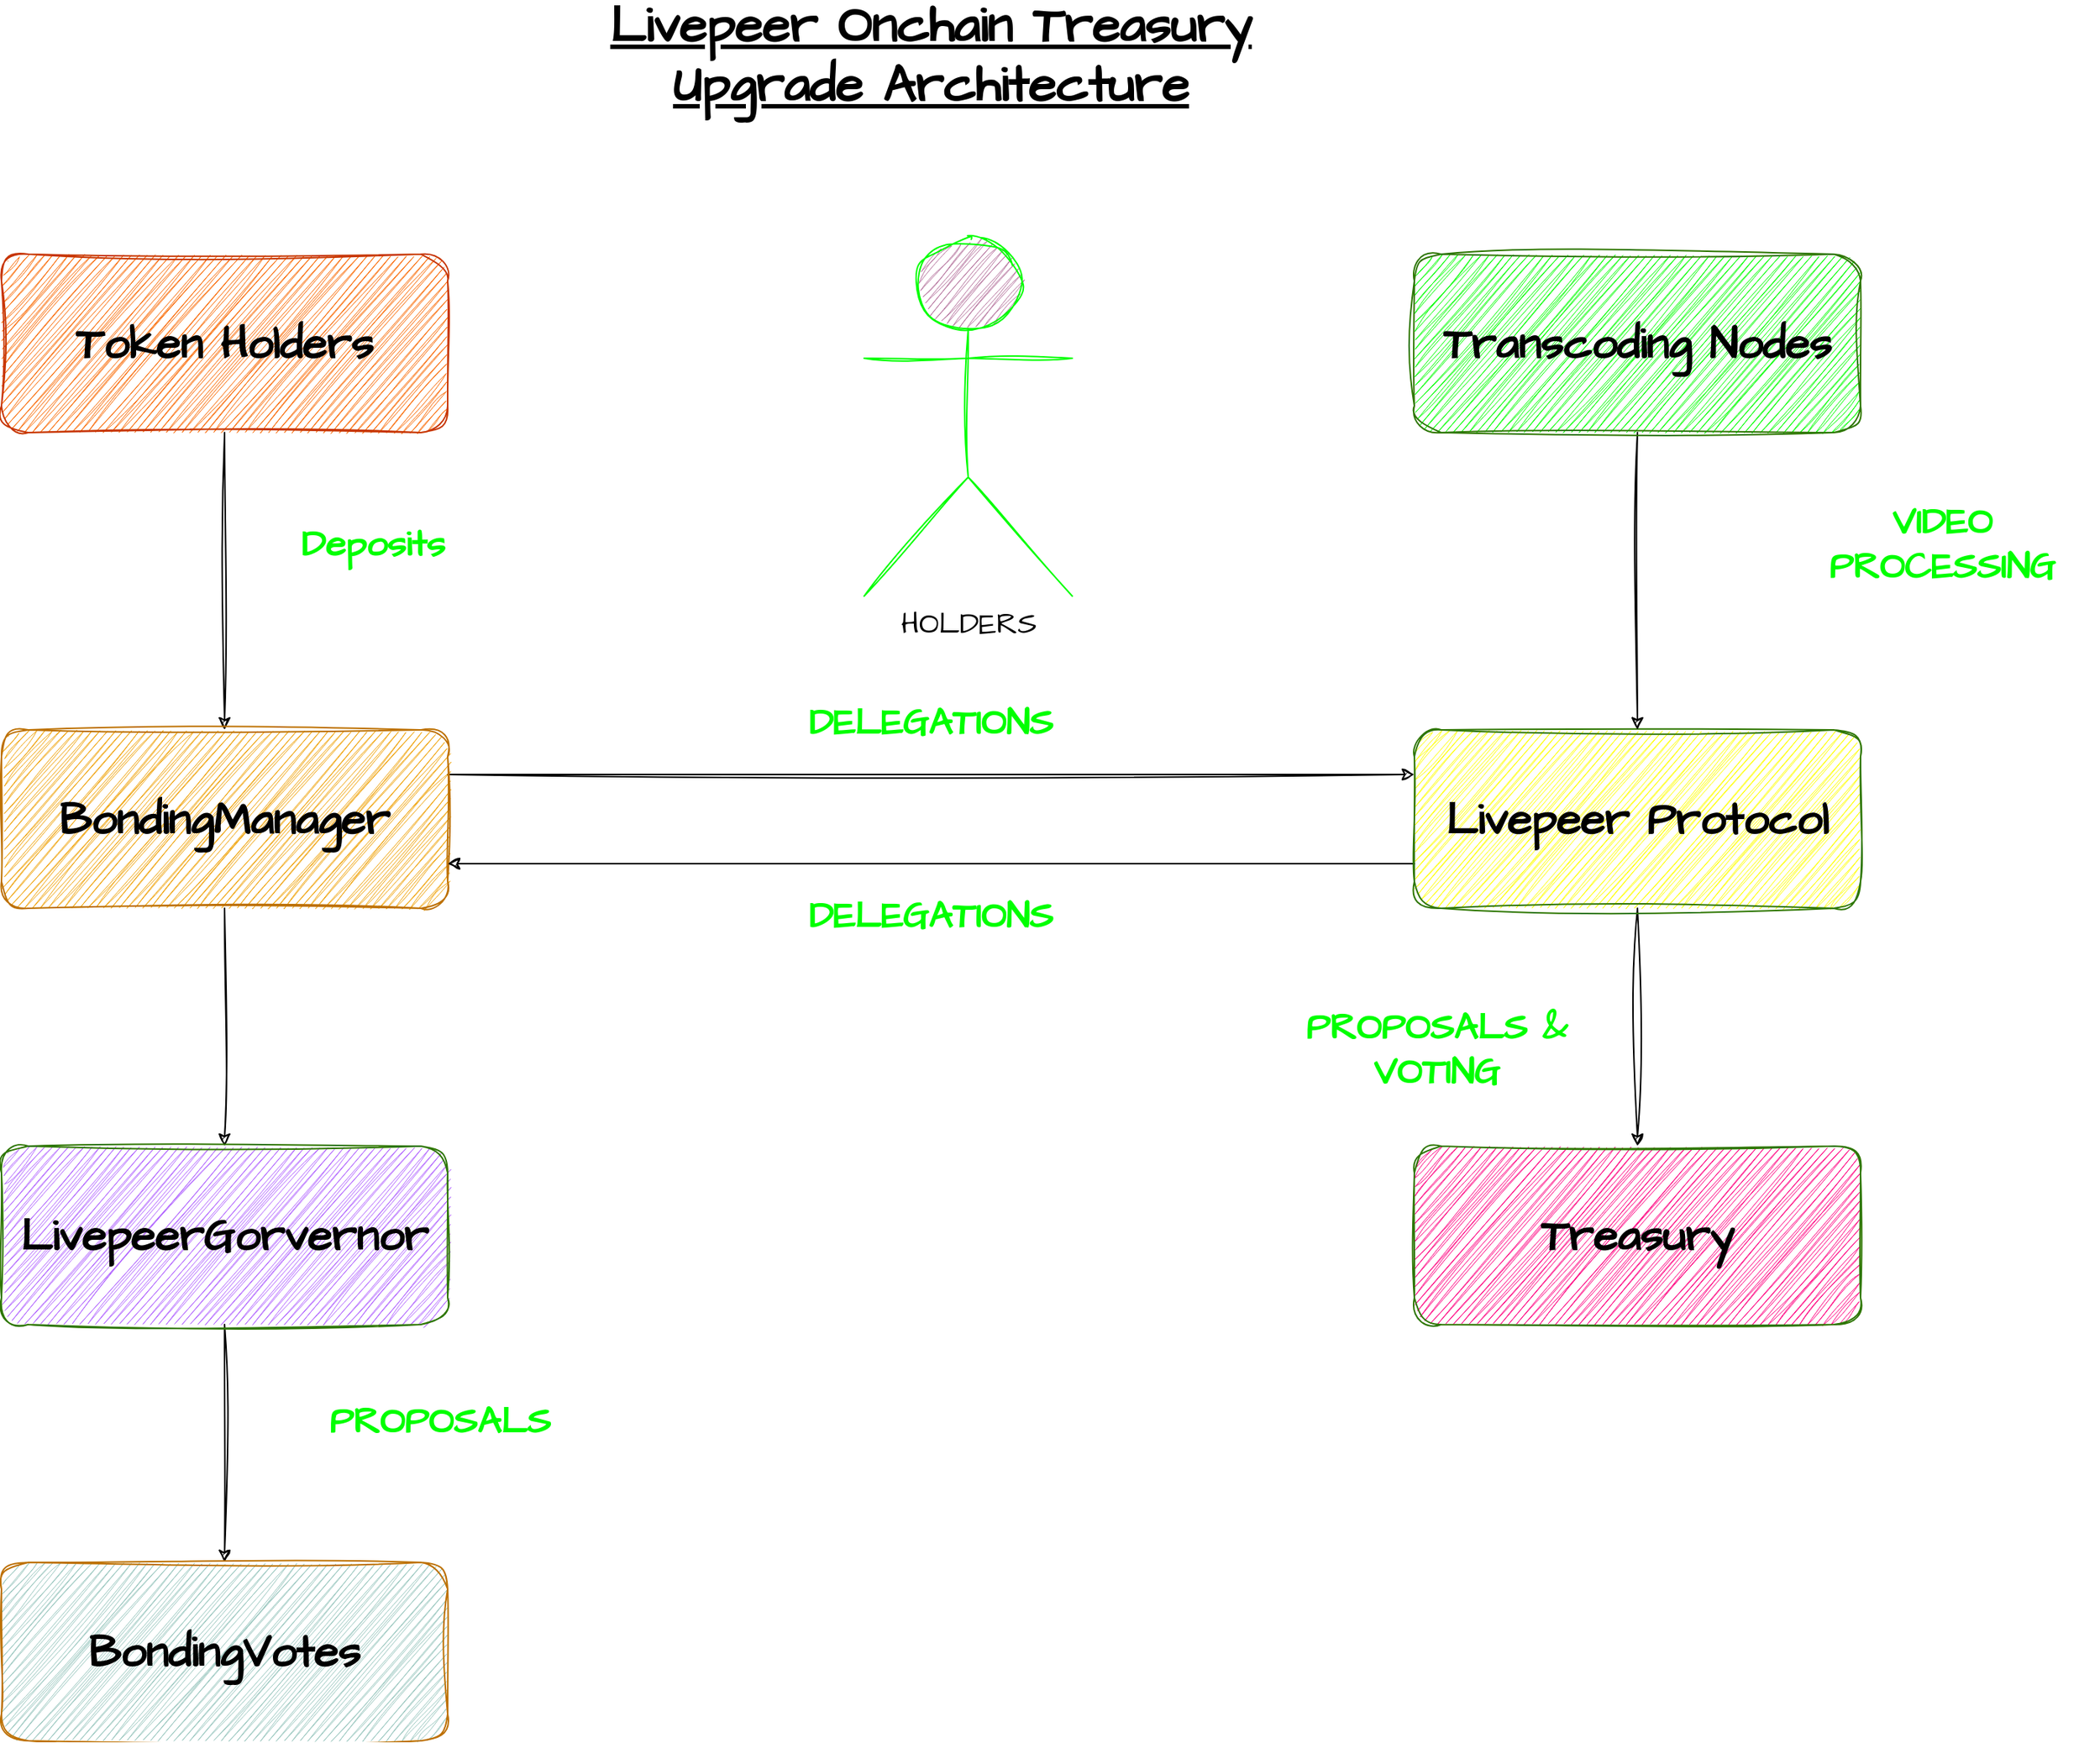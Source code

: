 <mxfile version="21.7.2" type="github">
  <diagram name="Página-1" id="yWGLrWYSczdTiaF9Wtc3">
    <mxGraphModel dx="2271" dy="789" grid="1" gridSize="10" guides="1" tooltips="1" connect="1" arrows="1" fold="1" page="1" pageScale="1" pageWidth="827" pageHeight="1169" background="none" math="0" shadow="0">
      <root>
        <mxCell id="0" />
        <mxCell id="1" parent="0" />
        <mxCell id="3GVqCLC3AOpg88e1xVN--2" value="&lt;div style=&quot;line-height: 163%;&quot;&gt;&lt;font size=&quot;1&quot; style=&quot;&quot;&gt;&lt;b style=&quot;&quot;&gt;&lt;u style=&quot;font-size: 34px;&quot;&gt;Livepeer Onchain Treasury Upgrade Architecture &lt;/u&gt;&lt;/b&gt;&lt;/font&gt;&lt;/div&gt;" style="text;html=1;strokeColor=none;fillColor=none;align=center;verticalAlign=middle;whiteSpace=wrap;rounded=0;fontSize=20;fontFamily=Architects Daughter;" parent="1" vertex="1">
          <mxGeometry x="-258" y="140" width="486" height="80" as="geometry" />
        </mxCell>
        <mxCell id="M4fMpMwqK3yh5M_hbPdH-608" style="edgeStyle=orthogonalEdgeStyle;rounded=0;sketch=1;hachureGap=4;jiggle=2;curveFitting=1;orthogonalLoop=1;jettySize=auto;html=1;exitX=0.5;exitY=1;exitDx=0;exitDy=0;fontFamily=Architects Daughter;fontSource=https%3A%2F%2Ffonts.googleapis.com%2Fcss%3Ffamily%3DArchitects%2BDaughter;fontSize=16;entryX=0.5;entryY=0;entryDx=0;entryDy=0;" edge="1" parent="1" source="M4fMpMwqK3yh5M_hbPdH-606" target="M4fMpMwqK3yh5M_hbPdH-610">
          <mxGeometry relative="1" as="geometry">
            <mxPoint x="-470" y="560" as="targetPoint" />
          </mxGeometry>
        </mxCell>
        <mxCell id="M4fMpMwqK3yh5M_hbPdH-606" value="&lt;font color=&quot;#000000&quot; style=&quot;font-size: 30px;&quot;&gt;&lt;b&gt;Token Holders&lt;/b&gt;&lt;/font&gt;" style="rounded=1;whiteSpace=wrap;html=1;sketch=1;hachureGap=4;jiggle=2;curveFitting=1;fontFamily=Architects Daughter;fontSource=https%3A%2F%2Ffonts.googleapis.com%2Fcss%3Ffamily%3DArchitects%2BDaughter;fontSize=20;fillColor=#fa6800;fontColor=#000000;strokeColor=#C73500;" vertex="1" parent="1">
          <mxGeometry x="-640" y="310" width="300" height="120" as="geometry" />
        </mxCell>
        <mxCell id="M4fMpMwqK3yh5M_hbPdH-607" value="HOLDERS" style="shape=umlActor;verticalLabelPosition=bottom;verticalAlign=top;html=1;outlineConnect=0;sketch=1;hachureGap=4;jiggle=2;curveFitting=1;fontFamily=Architects Daughter;fontSource=https%3A%2F%2Ffonts.googleapis.com%2Fcss%3Ffamily%3DArchitects%2BDaughter;fontSize=20;fillColor=#B5739D;fontColor=#000000;strokeColor=#00FF00;" vertex="1" parent="1">
          <mxGeometry x="-60" y="300" width="140" height="240" as="geometry" />
        </mxCell>
        <mxCell id="M4fMpMwqK3yh5M_hbPdH-609" value="&lt;b&gt;&lt;font color=&quot;#00ff00&quot; style=&quot;font-size: 25px;&quot;&gt;Deposits&lt;/font&gt;&lt;/b&gt;" style="text;html=1;strokeColor=none;fillColor=none;align=center;verticalAlign=middle;whiteSpace=wrap;rounded=0;fontSize=20;fontFamily=Architects Daughter;" vertex="1" parent="1">
          <mxGeometry x="-440" y="490" width="100" height="30" as="geometry" />
        </mxCell>
        <mxCell id="M4fMpMwqK3yh5M_hbPdH-611" style="edgeStyle=orthogonalEdgeStyle;rounded=0;sketch=1;hachureGap=4;jiggle=2;curveFitting=1;orthogonalLoop=1;jettySize=auto;html=1;exitX=0.5;exitY=1;exitDx=0;exitDy=0;fontFamily=Architects Daughter;fontSource=https%3A%2F%2Ffonts.googleapis.com%2Fcss%3Ffamily%3DArchitects%2BDaughter;fontSize=16;" edge="1" parent="1" source="M4fMpMwqK3yh5M_hbPdH-610" target="M4fMpMwqK3yh5M_hbPdH-620">
          <mxGeometry relative="1" as="geometry">
            <mxPoint x="-199.571" y="890" as="targetPoint" />
          </mxGeometry>
        </mxCell>
        <mxCell id="M4fMpMwqK3yh5M_hbPdH-612" style="edgeStyle=orthogonalEdgeStyle;rounded=0;sketch=1;hachureGap=4;jiggle=2;curveFitting=1;orthogonalLoop=1;jettySize=auto;html=1;exitX=1;exitY=0.25;exitDx=0;exitDy=0;fontFamily=Architects Daughter;fontSource=https%3A%2F%2Ffonts.googleapis.com%2Fcss%3Ffamily%3DArchitects%2BDaughter;fontSize=16;entryX=0;entryY=0.25;entryDx=0;entryDy=0;" edge="1" parent="1" source="M4fMpMwqK3yh5M_hbPdH-610" target="M4fMpMwqK3yh5M_hbPdH-614">
          <mxGeometry relative="1" as="geometry">
            <mxPoint x="380" y="640" as="targetPoint" />
          </mxGeometry>
        </mxCell>
        <mxCell id="M4fMpMwqK3yh5M_hbPdH-610" value="&lt;font color=&quot;#000000&quot; style=&quot;font-size: 30px;&quot;&gt;&lt;b&gt;BondingManager&lt;/b&gt;&lt;/font&gt;" style="rounded=1;whiteSpace=wrap;html=1;sketch=1;hachureGap=4;jiggle=2;curveFitting=1;fontFamily=Architects Daughter;fontSource=https%3A%2F%2Ffonts.googleapis.com%2Fcss%3Ffamily%3DArchitects%2BDaughter;fontSize=20;fillColor=#f0a30a;fontColor=#000000;strokeColor=#BD7000;" vertex="1" parent="1">
          <mxGeometry x="-640" y="630" width="300" height="120" as="geometry" />
        </mxCell>
        <mxCell id="M4fMpMwqK3yh5M_hbPdH-613" value="&lt;b&gt;&lt;font color=&quot;#00ff00&quot; style=&quot;font-size: 25px;&quot;&gt;DELEGATIONS&lt;/font&gt;&lt;/b&gt;" style="text;html=1;strokeColor=none;fillColor=none;align=center;verticalAlign=middle;whiteSpace=wrap;rounded=0;fontSize=20;fontFamily=Architects Daughter;" vertex="1" parent="1">
          <mxGeometry x="-120" y="610" width="210" height="30" as="geometry" />
        </mxCell>
        <mxCell id="M4fMpMwqK3yh5M_hbPdH-624" style="edgeStyle=orthogonalEdgeStyle;rounded=0;sketch=1;hachureGap=4;jiggle=2;curveFitting=1;orthogonalLoop=1;jettySize=auto;html=1;exitX=0.5;exitY=1;exitDx=0;exitDy=0;fontFamily=Architects Daughter;fontSource=https%3A%2F%2Ffonts.googleapis.com%2Fcss%3Ffamily%3DArchitects%2BDaughter;fontSize=16;" edge="1" parent="1" source="M4fMpMwqK3yh5M_hbPdH-614" target="M4fMpMwqK3yh5M_hbPdH-626">
          <mxGeometry relative="1" as="geometry">
            <mxPoint x="540" y="890" as="targetPoint" />
          </mxGeometry>
        </mxCell>
        <mxCell id="M4fMpMwqK3yh5M_hbPdH-628" style="edgeStyle=orthogonalEdgeStyle;rounded=0;sketch=1;hachureGap=4;jiggle=2;curveFitting=1;orthogonalLoop=1;jettySize=auto;html=1;exitX=0;exitY=0.75;exitDx=0;exitDy=0;entryX=1;entryY=0.75;entryDx=0;entryDy=0;fontFamily=Architects Daughter;fontSource=https%3A%2F%2Ffonts.googleapis.com%2Fcss%3Ffamily%3DArchitects%2BDaughter;fontSize=16;" edge="1" parent="1" source="M4fMpMwqK3yh5M_hbPdH-614" target="M4fMpMwqK3yh5M_hbPdH-610">
          <mxGeometry relative="1" as="geometry" />
        </mxCell>
        <mxCell id="M4fMpMwqK3yh5M_hbPdH-614" value="&lt;font color=&quot;#000000&quot; style=&quot;font-size: 30px;&quot;&gt;&lt;b&gt;Livepeer Protocol&lt;/b&gt;&lt;/font&gt;" style="rounded=1;whiteSpace=wrap;html=1;sketch=1;hachureGap=4;jiggle=2;curveFitting=1;fontFamily=Architects Daughter;fontSource=https%3A%2F%2Ffonts.googleapis.com%2Fcss%3Ffamily%3DArchitects%2BDaughter;fontSize=20;fillColor=#FFFF00;fontColor=#ffffff;strokeColor=#2D7600;" vertex="1" parent="1">
          <mxGeometry x="310" y="630" width="300" height="120" as="geometry" />
        </mxCell>
        <mxCell id="M4fMpMwqK3yh5M_hbPdH-616" value="&lt;b&gt;&lt;font color=&quot;#00ff00&quot; style=&quot;font-size: 25px;&quot;&gt;DELEGATIONS&lt;/font&gt;&lt;/b&gt;" style="text;html=1;strokeColor=none;fillColor=none;align=center;verticalAlign=middle;whiteSpace=wrap;rounded=0;fontSize=20;fontFamily=Architects Daughter;" vertex="1" parent="1">
          <mxGeometry x="-120" y="740" width="210" height="30" as="geometry" />
        </mxCell>
        <mxCell id="M4fMpMwqK3yh5M_hbPdH-618" style="edgeStyle=orthogonalEdgeStyle;rounded=0;sketch=1;hachureGap=4;jiggle=2;curveFitting=1;orthogonalLoop=1;jettySize=auto;html=1;exitX=0.5;exitY=1;exitDx=0;exitDy=0;fontFamily=Architects Daughter;fontSource=https%3A%2F%2Ffonts.googleapis.com%2Fcss%3Ffamily%3DArchitects%2BDaughter;fontSize=16;entryX=0.5;entryY=0;entryDx=0;entryDy=0;" edge="1" parent="1" source="M4fMpMwqK3yh5M_hbPdH-617" target="M4fMpMwqK3yh5M_hbPdH-614">
          <mxGeometry relative="1" as="geometry">
            <mxPoint x="540" y="590" as="targetPoint" />
          </mxGeometry>
        </mxCell>
        <mxCell id="M4fMpMwqK3yh5M_hbPdH-617" value="&lt;font color=&quot;#000000&quot; style=&quot;font-size: 30px;&quot;&gt;&lt;b&gt;Transcoding Nodes&lt;/b&gt;&lt;/font&gt;" style="rounded=1;whiteSpace=wrap;html=1;sketch=1;hachureGap=4;jiggle=2;curveFitting=1;fontFamily=Architects Daughter;fontSource=https%3A%2F%2Ffonts.googleapis.com%2Fcss%3Ffamily%3DArchitects%2BDaughter;fontSize=20;fillColor=#00FF00;fontColor=#ffffff;strokeColor=#2D7600;" vertex="1" parent="1">
          <mxGeometry x="310" y="310" width="300" height="120" as="geometry" />
        </mxCell>
        <mxCell id="M4fMpMwqK3yh5M_hbPdH-619" value="&lt;b&gt;&lt;font color=&quot;#00ff00&quot; style=&quot;font-size: 25px;&quot;&gt;VIDEO PROCESSING&lt;/font&gt;&lt;/b&gt;" style="text;html=1;strokeColor=none;fillColor=none;align=center;verticalAlign=middle;whiteSpace=wrap;rounded=0;fontSize=20;fontFamily=Architects Daughter;" vertex="1" parent="1">
          <mxGeometry x="560" y="490" width="210" height="30" as="geometry" />
        </mxCell>
        <mxCell id="M4fMpMwqK3yh5M_hbPdH-621" style="edgeStyle=orthogonalEdgeStyle;rounded=0;sketch=1;hachureGap=4;jiggle=2;curveFitting=1;orthogonalLoop=1;jettySize=auto;html=1;exitX=0.5;exitY=1;exitDx=0;exitDy=0;fontFamily=Architects Daughter;fontSource=https%3A%2F%2Ffonts.googleapis.com%2Fcss%3Ffamily%3DArchitects%2BDaughter;fontSize=16;entryX=0.5;entryY=0;entryDx=0;entryDy=0;" edge="1" parent="1" source="M4fMpMwqK3yh5M_hbPdH-620" target="M4fMpMwqK3yh5M_hbPdH-623">
          <mxGeometry relative="1" as="geometry">
            <mxPoint x="-200" y="1200" as="targetPoint" />
          </mxGeometry>
        </mxCell>
        <mxCell id="M4fMpMwqK3yh5M_hbPdH-620" value="&lt;font color=&quot;#000000&quot;&gt;&lt;span style=&quot;font-size: 30px;&quot;&gt;&lt;b&gt;LivepeerGorvernor&lt;/b&gt;&lt;/span&gt;&lt;/font&gt;" style="rounded=1;whiteSpace=wrap;html=1;sketch=1;hachureGap=4;jiggle=2;curveFitting=1;fontFamily=Architects Daughter;fontSource=https%3A%2F%2Ffonts.googleapis.com%2Fcss%3Ffamily%3DArchitects%2BDaughter;fontSize=20;fillColor=#B266FF;fontColor=#ffffff;strokeColor=#2D7600;" vertex="1" parent="1">
          <mxGeometry x="-640" y="910" width="300" height="120" as="geometry" />
        </mxCell>
        <mxCell id="M4fMpMwqK3yh5M_hbPdH-622" value="&lt;b&gt;&lt;font color=&quot;#00ff00&quot; style=&quot;font-size: 25px;&quot;&gt;PROPOSALS&lt;/font&gt;&lt;/b&gt;" style="text;html=1;strokeColor=none;fillColor=none;align=center;verticalAlign=middle;whiteSpace=wrap;rounded=0;fontSize=20;fontFamily=Architects Daughter;" vertex="1" parent="1">
          <mxGeometry x="-450" y="1080" width="210" height="30" as="geometry" />
        </mxCell>
        <mxCell id="M4fMpMwqK3yh5M_hbPdH-623" value="&lt;font color=&quot;#000000&quot;&gt;&lt;span style=&quot;font-size: 30px;&quot;&gt;&lt;b&gt;BondingVotes&lt;/b&gt;&lt;/span&gt;&lt;/font&gt;" style="rounded=1;whiteSpace=wrap;html=1;sketch=1;hachureGap=4;jiggle=2;curveFitting=1;fontFamily=Architects Daughter;fontSource=https%3A%2F%2Ffonts.googleapis.com%2Fcss%3Ffamily%3DArchitects%2BDaughter;fontSize=20;fillColor=#9AC7BF;fontColor=#000000;strokeColor=#BD7000;" vertex="1" parent="1">
          <mxGeometry x="-640" y="1190" width="300" height="120" as="geometry" />
        </mxCell>
        <mxCell id="M4fMpMwqK3yh5M_hbPdH-625" value="&lt;b&gt;&lt;font color=&quot;#00ff00&quot; style=&quot;font-size: 25px;&quot;&gt;PROPOSALS &amp;amp; VOTING&lt;/font&gt;&lt;/b&gt;" style="text;html=1;strokeColor=none;fillColor=none;align=center;verticalAlign=middle;whiteSpace=wrap;rounded=0;fontSize=20;fontFamily=Architects Daughter;" vertex="1" parent="1">
          <mxGeometry x="220" y="830" width="210" height="30" as="geometry" />
        </mxCell>
        <mxCell id="M4fMpMwqK3yh5M_hbPdH-626" value="&lt;font color=&quot;#000000&quot;&gt;&lt;span style=&quot;font-size: 30px;&quot;&gt;&lt;b&gt;Treasury&lt;/b&gt;&lt;/span&gt;&lt;/font&gt;" style="rounded=1;whiteSpace=wrap;html=1;sketch=1;hachureGap=4;jiggle=2;curveFitting=1;fontFamily=Architects Daughter;fontSource=https%3A%2F%2Ffonts.googleapis.com%2Fcss%3Ffamily%3DArchitects%2BDaughter;fontSize=20;fillColor=#FF0080;fontColor=#ffffff;strokeColor=#2D7600;" vertex="1" parent="1">
          <mxGeometry x="310" y="910" width="300" height="120" as="geometry" />
        </mxCell>
      </root>
    </mxGraphModel>
  </diagram>
</mxfile>
